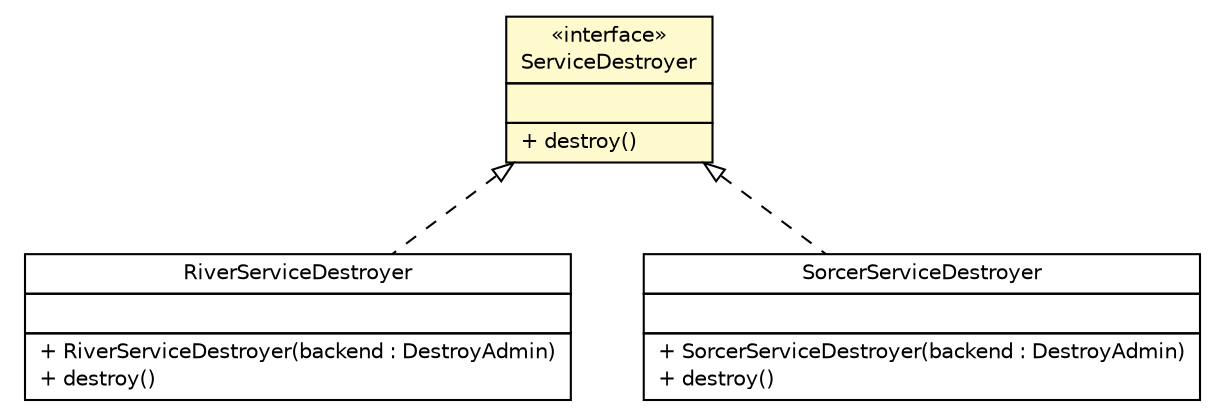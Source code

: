 #!/usr/local/bin/dot
#
# Class diagram 
# Generated by UMLGraph version R5_6 (http://www.umlgraph.org/)
#

digraph G {
	edge [fontname="Helvetica",fontsize=10,labelfontname="Helvetica",labelfontsize=10];
	node [fontname="Helvetica",fontsize=10,shape=plaintext];
	nodesep=0.25;
	ranksep=0.5;
	// sorcer.boot.RiverServiceDestroyer
	c413481 [label=<<table title="sorcer.boot.RiverServiceDestroyer" border="0" cellborder="1" cellspacing="0" cellpadding="2" port="p" href="./RiverServiceDestroyer.html">
		<tr><td><table border="0" cellspacing="0" cellpadding="1">
<tr><td align="center" balign="center"> RiverServiceDestroyer </td></tr>
		</table></td></tr>
		<tr><td><table border="0" cellspacing="0" cellpadding="1">
<tr><td align="left" balign="left">  </td></tr>
		</table></td></tr>
		<tr><td><table border="0" cellspacing="0" cellpadding="1">
<tr><td align="left" balign="left"> + RiverServiceDestroyer(backend : DestroyAdmin) </td></tr>
<tr><td align="left" balign="left"> + destroy() </td></tr>
		</table></td></tr>
		</table>>, URL="./RiverServiceDestroyer.html", fontname="Helvetica", fontcolor="black", fontsize=10.0];
	// sorcer.boot.SorcerServiceDestroyer
	c413484 [label=<<table title="sorcer.boot.SorcerServiceDestroyer" border="0" cellborder="1" cellspacing="0" cellpadding="2" port="p" href="./SorcerServiceDestroyer.html">
		<tr><td><table border="0" cellspacing="0" cellpadding="1">
<tr><td align="center" balign="center"> SorcerServiceDestroyer </td></tr>
		</table></td></tr>
		<tr><td><table border="0" cellspacing="0" cellpadding="1">
<tr><td align="left" balign="left">  </td></tr>
		</table></td></tr>
		<tr><td><table border="0" cellspacing="0" cellpadding="1">
<tr><td align="left" balign="left"> + SorcerServiceDestroyer(backend : DestroyAdmin) </td></tr>
<tr><td align="left" balign="left"> + destroy() </td></tr>
		</table></td></tr>
		</table>>, URL="./SorcerServiceDestroyer.html", fontname="Helvetica", fontcolor="black", fontsize=10.0];
	// sorcer.boot.ServiceDestroyer
	c413485 [label=<<table title="sorcer.boot.ServiceDestroyer" border="0" cellborder="1" cellspacing="0" cellpadding="2" port="p" bgcolor="lemonChiffon" href="./ServiceDestroyer.html">
		<tr><td><table border="0" cellspacing="0" cellpadding="1">
<tr><td align="center" balign="center"> &#171;interface&#187; </td></tr>
<tr><td align="center" balign="center"> ServiceDestroyer </td></tr>
		</table></td></tr>
		<tr><td><table border="0" cellspacing="0" cellpadding="1">
<tr><td align="left" balign="left">  </td></tr>
		</table></td></tr>
		<tr><td><table border="0" cellspacing="0" cellpadding="1">
<tr><td align="left" balign="left"> + destroy() </td></tr>
		</table></td></tr>
		</table>>, URL="./ServiceDestroyer.html", fontname="Helvetica", fontcolor="black", fontsize=10.0];
	//sorcer.boot.RiverServiceDestroyer implements sorcer.boot.ServiceDestroyer
	c413485:p -> c413481:p [dir=back,arrowtail=empty,style=dashed];
	//sorcer.boot.SorcerServiceDestroyer implements sorcer.boot.ServiceDestroyer
	c413485:p -> c413484:p [dir=back,arrowtail=empty,style=dashed];
}

